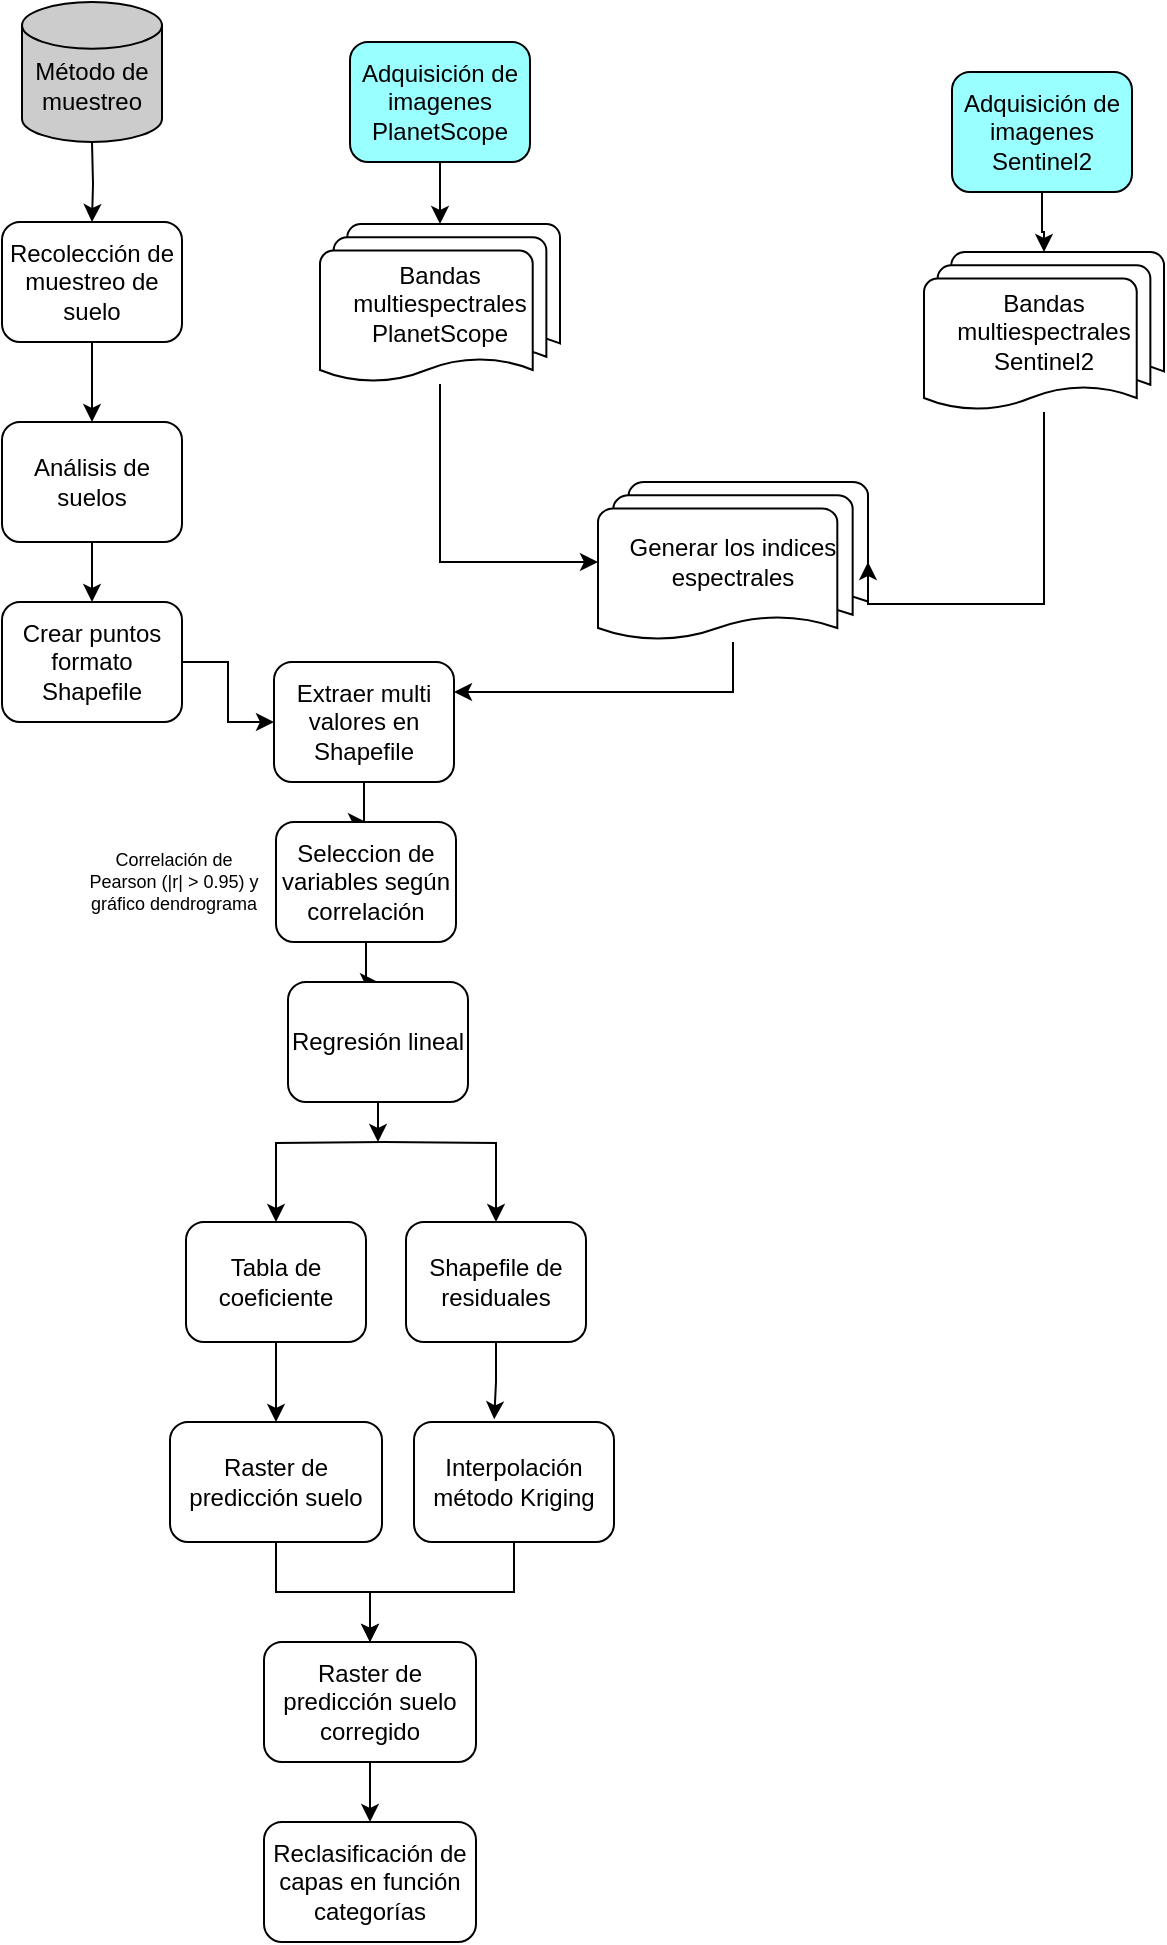 <mxGraphModel dx="1920" dy="856" grid="1" gridSize="10" guides="1" tooltips="1" connect="1" arrows="1" fold="1" page="1" pageScale="1" pageWidth="827" pageHeight="1169" background="#ffffff"><root><mxCell id="0"/><mxCell id="1" parent="0"/><mxCell id="10" style="edgeStyle=orthogonalEdgeStyle;rounded=0;html=1;entryX=0.5;entryY=0;jettySize=auto;orthogonalLoop=1;" parent="1" target="3" edge="1"><mxGeometry relative="1" as="geometry"><mxPoint x="-636" y="150" as="sourcePoint"/></mxGeometry></mxCell><mxCell id="11" style="edgeStyle=orthogonalEdgeStyle;rounded=0;html=1;entryX=0.5;entryY=0;jettySize=auto;orthogonalLoop=1;" parent="1" source="3" target="4" edge="1"><mxGeometry relative="1" as="geometry"/></mxCell><mxCell id="3" value="Recolección de muestreo de suelo" style="rounded=1;whiteSpace=wrap;html=1;" parent="1" vertex="1"><mxGeometry x="-681" y="190" width="90" height="60" as="geometry"/></mxCell><mxCell id="13" style="edgeStyle=orthogonalEdgeStyle;rounded=0;html=1;entryX=0.5;entryY=0;jettySize=auto;orthogonalLoop=1;" parent="1" source="4" target="12" edge="1"><mxGeometry relative="1" as="geometry"/></mxCell><mxCell id="4" value="Análisis de suelos" style="rounded=1;whiteSpace=wrap;html=1;" parent="1" vertex="1"><mxGeometry x="-681" y="290" width="90" height="60" as="geometry"/></mxCell><mxCell id="17" style="edgeStyle=orthogonalEdgeStyle;rounded=0;html=1;entryX=0;entryY=0.5;jettySize=auto;orthogonalLoop=1;" parent="1" source="12" target="16" edge="1"><mxGeometry relative="1" as="geometry"/></mxCell><mxCell id="12" value="Crear puntos formato Shapefile" style="rounded=1;whiteSpace=wrap;html=1;" parent="1" vertex="1"><mxGeometry x="-681" y="380" width="90" height="60" as="geometry"/></mxCell><mxCell id="22" style="edgeStyle=orthogonalEdgeStyle;rounded=0;html=1;entryX=0.5;entryY=0;jettySize=auto;orthogonalLoop=1;" parent="1" source="16" target="21" edge="1"><mxGeometry relative="1" as="geometry"/></mxCell><mxCell id="16" value="Extraer multi valores en Shapefile" style="rounded=1;whiteSpace=wrap;html=1;" parent="1" vertex="1"><mxGeometry x="-545" y="410" width="90" height="60" as="geometry"/></mxCell><mxCell id="25" style="edgeStyle=orthogonalEdgeStyle;rounded=0;html=1;entryX=0.5;entryY=0;jettySize=auto;orthogonalLoop=1;" parent="1" target="24" edge="1"><mxGeometry relative="1" as="geometry"><mxPoint x="-490" y="650" as="sourcePoint"/></mxGeometry></mxCell><mxCell id="26" style="edgeStyle=orthogonalEdgeStyle;rounded=0;html=1;entryX=0.5;entryY=0;jettySize=auto;orthogonalLoop=1;" parent="1" target="23" edge="1"><mxGeometry relative="1" as="geometry"><mxPoint x="-490" y="650" as="sourcePoint"/></mxGeometry></mxCell><mxCell id="58" style="edgeStyle=orthogonalEdgeStyle;rounded=0;html=1;entryX=0.5;entryY=0;jettySize=auto;orthogonalLoop=1;" parent="1" source="21" target="56" edge="1"><mxGeometry relative="1" as="geometry"/></mxCell><mxCell id="21" value="Seleccion de variables según correlación" style="rounded=1;whiteSpace=wrap;html=1;" parent="1" vertex="1"><mxGeometry x="-544" y="490" width="90" height="60" as="geometry"/></mxCell><mxCell id="28" style="edgeStyle=orthogonalEdgeStyle;rounded=0;html=1;entryX=0.401;entryY=-0.022;entryPerimeter=0;jettySize=auto;orthogonalLoop=1;" parent="1" source="23" target="27" edge="1"><mxGeometry relative="1" as="geometry"/></mxCell><mxCell id="23" value="Shapefile de residuales" style="rounded=1;whiteSpace=wrap;html=1;" parent="1" vertex="1"><mxGeometry x="-479" y="690" width="90" height="60" as="geometry"/></mxCell><mxCell id="30" style="edgeStyle=orthogonalEdgeStyle;rounded=0;html=1;entryX=0.5;entryY=0;jettySize=auto;orthogonalLoop=1;" parent="1" source="24" target="29" edge="1"><mxGeometry relative="1" as="geometry"/></mxCell><mxCell id="24" value="Tabla de coeficiente" style="rounded=1;whiteSpace=wrap;html=1;" parent="1" vertex="1"><mxGeometry x="-589" y="690" width="90" height="60" as="geometry"/></mxCell><mxCell id="33" style="edgeStyle=orthogonalEdgeStyle;rounded=0;html=1;entryX=0.5;entryY=0;jettySize=auto;orthogonalLoop=1;" parent="1" source="27" target="31" edge="1"><mxGeometry relative="1" as="geometry"/></mxCell><mxCell id="27" value="Interpolación método Kriging" style="rounded=1;whiteSpace=wrap;html=1;" parent="1" vertex="1"><mxGeometry x="-475" y="790" width="100" height="60" as="geometry"/></mxCell><mxCell id="32" style="edgeStyle=orthogonalEdgeStyle;rounded=0;html=1;entryX=0.5;entryY=0;jettySize=auto;orthogonalLoop=1;" parent="1" source="29" target="31" edge="1"><mxGeometry relative="1" as="geometry"/></mxCell><mxCell id="29" value="Raster de predicción suelo" style="rounded=1;whiteSpace=wrap;html=1;" parent="1" vertex="1"><mxGeometry x="-597" y="790" width="106" height="60" as="geometry"/></mxCell><mxCell id="35" style="edgeStyle=orthogonalEdgeStyle;rounded=0;html=1;entryX=0.5;entryY=0;jettySize=auto;orthogonalLoop=1;" parent="1" source="31" target="34" edge="1"><mxGeometry relative="1" as="geometry"/></mxCell><mxCell id="31" value="Raster de predicción suelo corregido" style="rounded=1;whiteSpace=wrap;html=1;" parent="1" vertex="1"><mxGeometry x="-550" y="900" width="106" height="60" as="geometry"/></mxCell><mxCell id="34" value="Reclasificación de capas en función categorías" style="rounded=1;whiteSpace=wrap;html=1;" parent="1" vertex="1"><mxGeometry x="-550" y="990" width="106" height="60" as="geometry"/></mxCell><mxCell id="48" style="edgeStyle=orthogonalEdgeStyle;rounded=0;html=1;entryX=0.5;entryY=0;entryPerimeter=0;jettySize=auto;orthogonalLoop=1;" parent="1" source="36" target="43" edge="1"><mxGeometry relative="1" as="geometry"/></mxCell><mxCell id="36" value="Adquisición de imagenes PlanetScope" style="rounded=1;whiteSpace=wrap;html=1;fillColor=#99FFFF;" parent="1" vertex="1"><mxGeometry x="-507" y="100" width="90" height="60" as="geometry"/></mxCell><mxCell id="51" style="edgeStyle=orthogonalEdgeStyle;rounded=0;html=1;entryX=0;entryY=0.5;entryPerimeter=0;jettySize=auto;orthogonalLoop=1;" parent="1" source="43" target="45" edge="1"><mxGeometry relative="1" as="geometry"><Array as="points"><mxPoint x="-462" y="360"/></Array></mxGeometry></mxCell><mxCell id="43" value="Bandas multiespectrales PlanetScope&lt;br&gt;" style="shape=mxgraph.flowchart.multi-document;whiteSpace=wrap;html=1;fillColor=#ffffff;strokeColor=#000000;strokeWidth=1;" parent="1" vertex="1"><mxGeometry x="-522" y="191" width="120" height="80" as="geometry"/></mxCell><mxCell id="44" value="&lt;div&gt;&lt;span&gt;&lt;br&gt;&lt;/span&gt;&lt;/div&gt;&lt;span&gt;Método de muestreo&lt;/span&gt;" style="shape=mxgraph.flowchart.database;whiteSpace=wrap;html=1;fillColor=#CCCCCC;strokeColor=#000000;strokeWidth=1;" parent="1" vertex="1"><mxGeometry x="-671" y="80" width="70" height="70" as="geometry"/></mxCell><mxCell id="54" style="edgeStyle=orthogonalEdgeStyle;rounded=0;html=1;entryX=1;entryY=0.25;jettySize=auto;orthogonalLoop=1;" parent="1" source="45" target="16" edge="1"><mxGeometry relative="1" as="geometry"><Array as="points"><mxPoint x="-315" y="425"/></Array></mxGeometry></mxCell><mxCell id="45" value="Generar los indices espectrales&lt;br&gt;" style="shape=mxgraph.flowchart.multi-document;whiteSpace=wrap;html=1;fillColor=#ffffff;strokeColor=#000000;strokeWidth=1;" parent="1" vertex="1"><mxGeometry x="-383" y="320" width="135" height="80" as="geometry"/></mxCell><mxCell id="49" style="edgeStyle=orthogonalEdgeStyle;rounded=0;html=1;entryX=0.5;entryY=0;entryPerimeter=0;jettySize=auto;orthogonalLoop=1;" parent="1" source="46" target="47" edge="1"><mxGeometry relative="1" as="geometry"/></mxCell><mxCell id="46" value="Adquisición de imagenes Sentinel2" style="rounded=1;whiteSpace=wrap;html=1;fillColor=#99FFFF;" parent="1" vertex="1"><mxGeometry x="-206" y="115" width="90" height="60" as="geometry"/></mxCell><mxCell id="59" style="edgeStyle=orthogonalEdgeStyle;rounded=0;html=1;entryX=1;entryY=0.5;entryPerimeter=0;jettySize=auto;orthogonalLoop=1;" parent="1" source="47" target="45" edge="1"><mxGeometry relative="1" as="geometry"><Array as="points"><mxPoint x="-160" y="381"/></Array></mxGeometry></mxCell><mxCell id="47" value="Bandas multiespectrales Sentinel2&lt;br&gt;" style="shape=mxgraph.flowchart.multi-document;whiteSpace=wrap;html=1;fillColor=#ffffff;strokeColor=#000000;strokeWidth=1;" parent="1" vertex="1"><mxGeometry x="-220" y="205" width="120" height="80" as="geometry"/></mxCell><mxCell id="55" value="Correlación de Pearson&amp;nbsp;&lt;span&gt;&lt;span&gt;(|r| &amp;gt; 0.95) y gráfico dendrograma&lt;/span&gt;&lt;/span&gt;" style="text;html=1;strokeColor=none;fillColor=none;align=center;verticalAlign=middle;whiteSpace=wrap;rounded=0;fontSize=9;" parent="1" vertex="1"><mxGeometry x="-645" y="500" width="100" height="40" as="geometry"/></mxCell><mxCell id="57" style="edgeStyle=orthogonalEdgeStyle;rounded=0;html=1;jettySize=auto;orthogonalLoop=1;" parent="1" source="56" edge="1"><mxGeometry relative="1" as="geometry"><mxPoint x="-493" y="650" as="targetPoint"/></mxGeometry></mxCell><mxCell id="56" value="Regresión lineal" style="rounded=1;whiteSpace=wrap;html=1;" parent="1" vertex="1"><mxGeometry x="-538" y="570" width="90" height="60" as="geometry"/></mxCell></root></mxGraphModel>